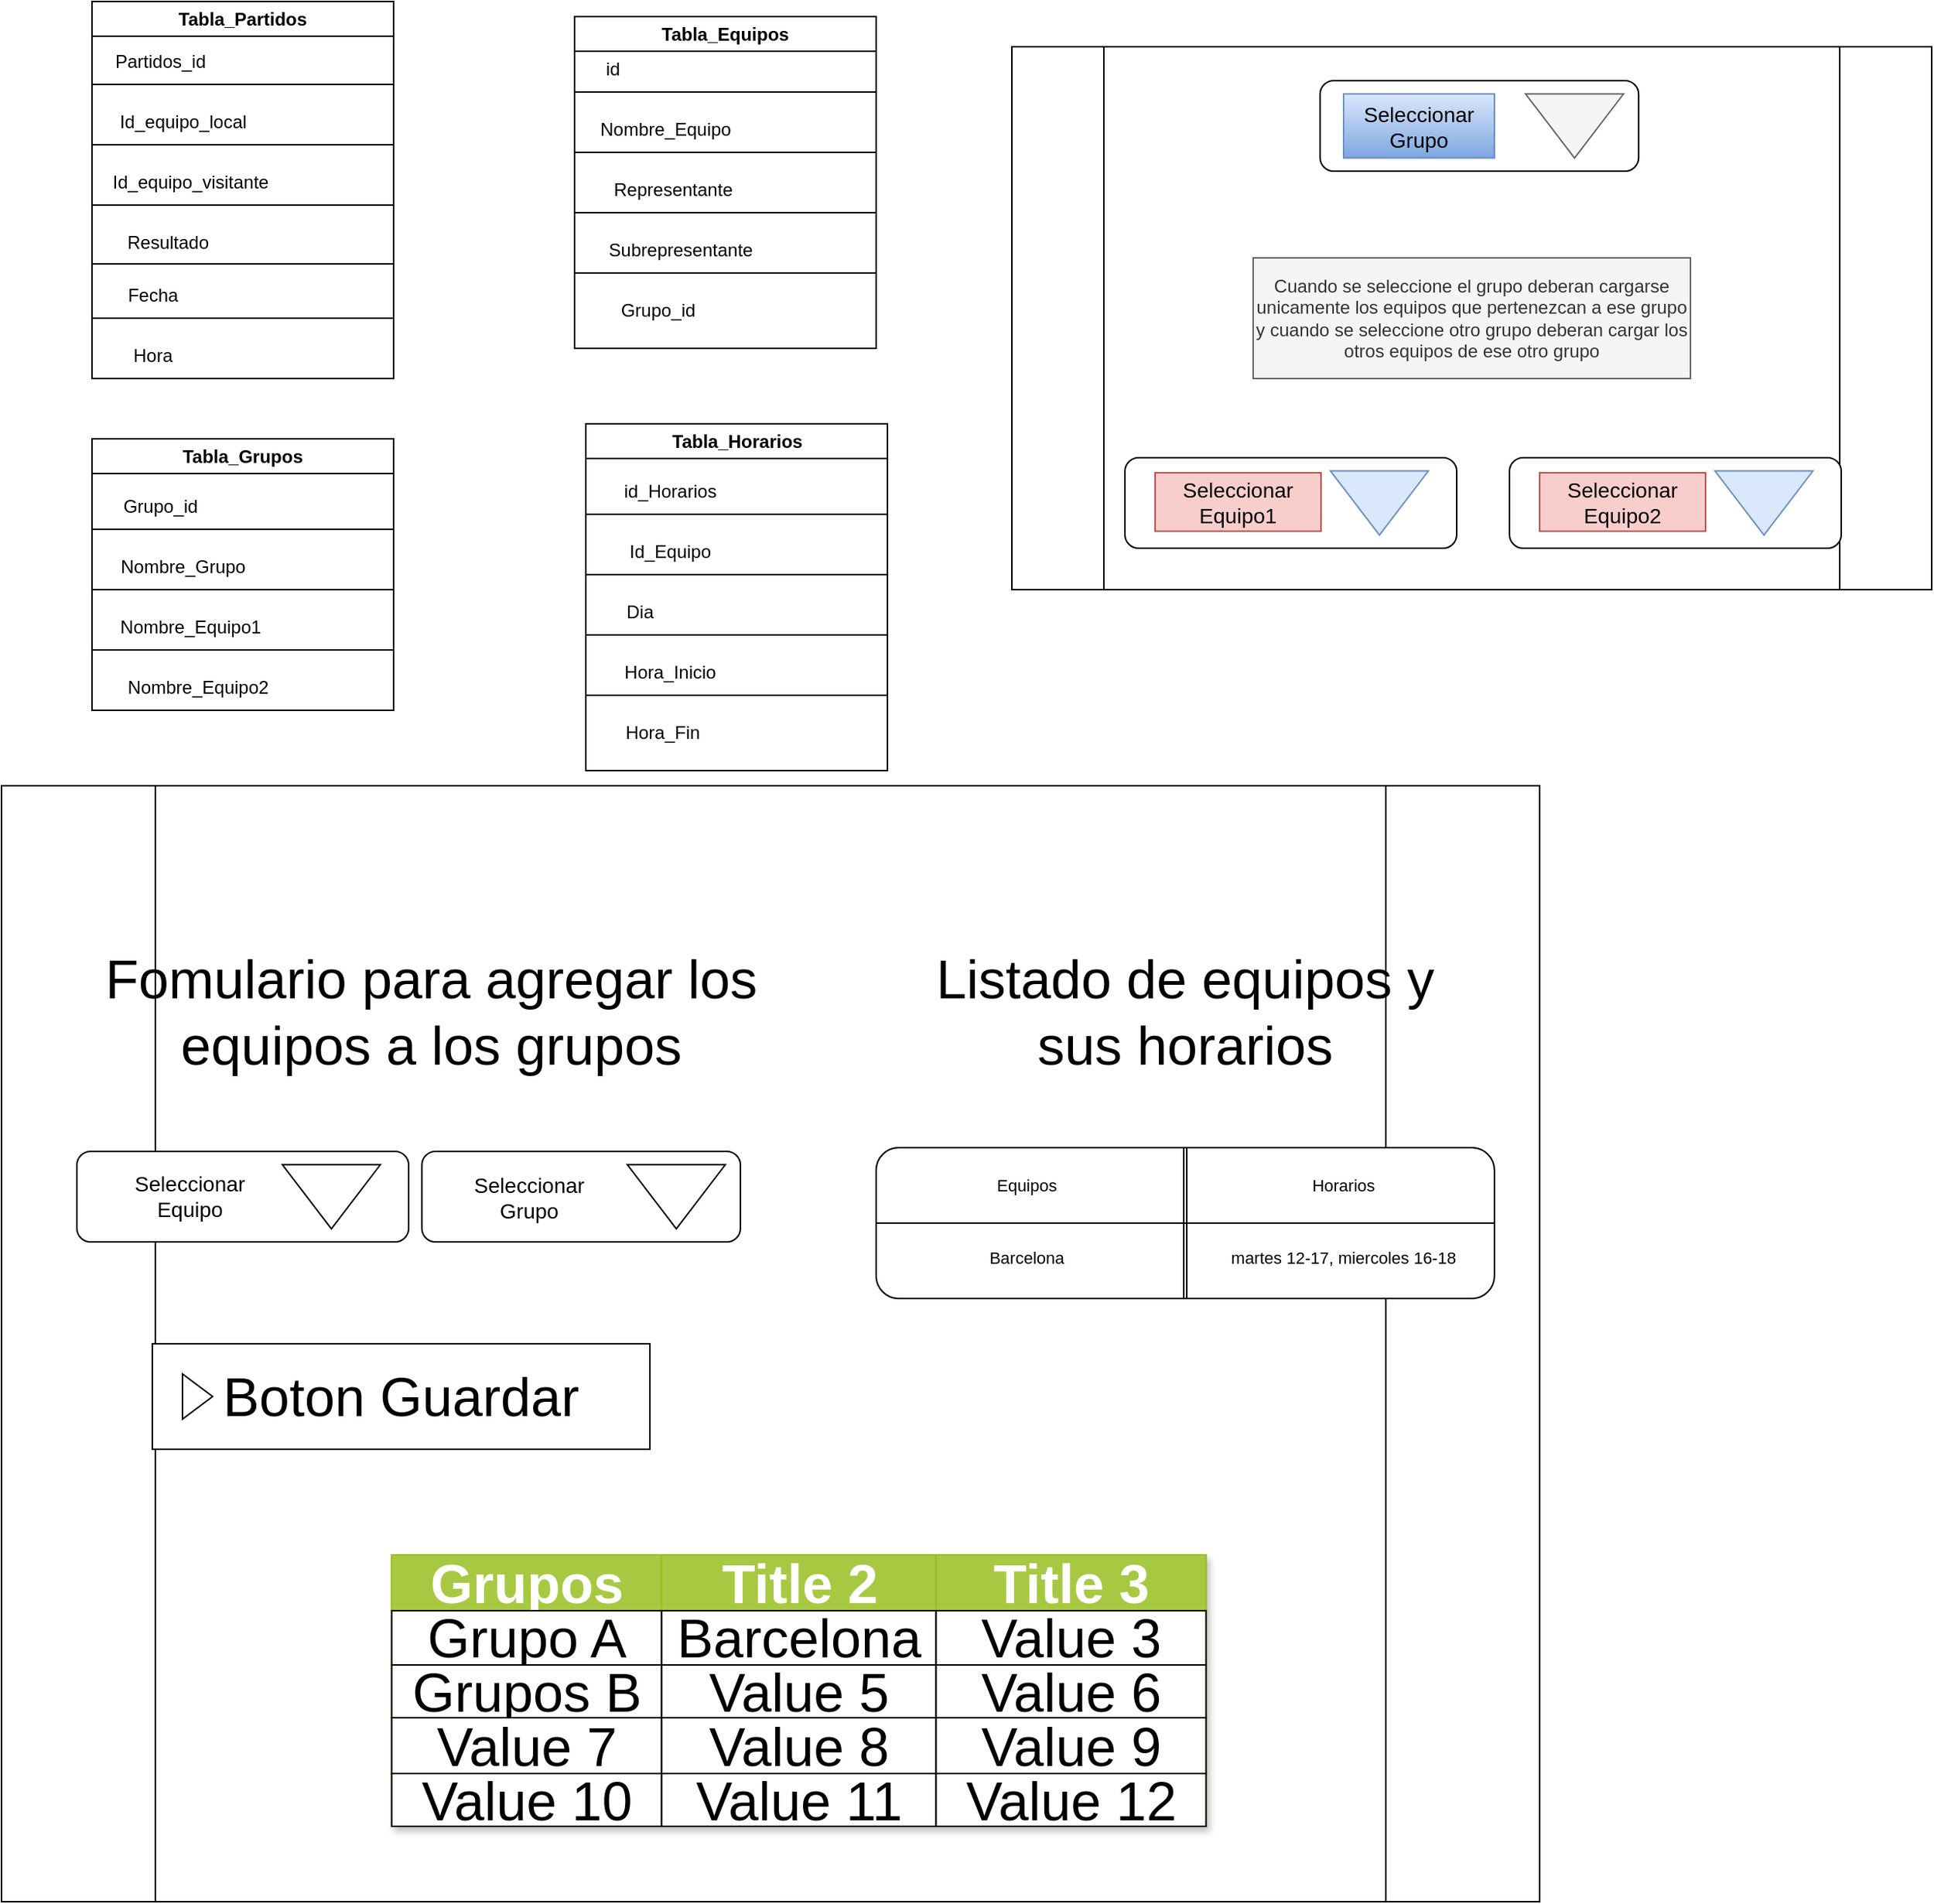 <mxfile>
    <diagram id="dJTnZtg11wNzAiVSVhEr" name="Página-1">
        <mxGraphModel dx="833" dy="452" grid="1" gridSize="10" guides="1" tooltips="1" connect="1" arrows="1" fold="1" page="1" pageScale="1" pageWidth="1169" pageHeight="1654" math="0" shadow="0">
            <root>
                <mxCell id="0"/>
                <mxCell id="1" parent="0"/>
                <mxCell id="2" value="Tabla_Partidos" style="swimlane;whiteSpace=wrap;html=1;" parent="1" vertex="1">
                    <mxGeometry x="70" y="20" width="200" height="250" as="geometry"/>
                </mxCell>
                <mxCell id="57" value="" style="endArrow=none;html=1;exitX=0;exitY=0.25;exitDx=0;exitDy=0;" parent="2" edge="1">
                    <mxGeometry width="50" height="50" relative="1" as="geometry">
                        <mxPoint y="40" as="sourcePoint"/>
                        <mxPoint y="45" as="targetPoint"/>
                    </mxGeometry>
                </mxCell>
                <mxCell id="58" value="Id_equipo_local" style="text;html=1;align=center;verticalAlign=middle;resizable=0;points=[];autosize=1;strokeColor=none;fillColor=none;" parent="2" vertex="1">
                    <mxGeometry x="5" y="65" width="110" height="30" as="geometry"/>
                </mxCell>
                <mxCell id="59" value="Partidos_id" style="text;html=1;align=center;verticalAlign=middle;resizable=0;points=[];autosize=1;strokeColor=none;fillColor=none;" parent="2" vertex="1">
                    <mxGeometry x="5" y="25" width="80" height="30" as="geometry"/>
                </mxCell>
                <mxCell id="60" value="" style="endArrow=none;html=1;startArrow=none;" parent="2" edge="1">
                    <mxGeometry width="50" height="50" relative="1" as="geometry">
                        <mxPoint y="55" as="sourcePoint"/>
                        <mxPoint x="200" y="55" as="targetPoint"/>
                    </mxGeometry>
                </mxCell>
                <mxCell id="61" value="" style="endArrow=none;html=1;startArrow=none;" parent="2" edge="1">
                    <mxGeometry width="50" height="50" relative="1" as="geometry">
                        <mxPoint y="95" as="sourcePoint"/>
                        <mxPoint x="200" y="95" as="targetPoint"/>
                    </mxGeometry>
                </mxCell>
                <mxCell id="62" value="" style="endArrow=none;html=1;startArrow=none;" parent="2" edge="1">
                    <mxGeometry width="50" height="50" relative="1" as="geometry">
                        <mxPoint y="135" as="sourcePoint"/>
                        <mxPoint x="200" y="135" as="targetPoint"/>
                    </mxGeometry>
                </mxCell>
                <mxCell id="63" value="Id_equipo_visitante" style="text;html=1;align=center;verticalAlign=middle;resizable=0;points=[];autosize=1;strokeColor=none;fillColor=none;" parent="2" vertex="1">
                    <mxGeometry y="105" width="130" height="30" as="geometry"/>
                </mxCell>
                <mxCell id="64" value="Resultado" style="text;html=1;align=center;verticalAlign=middle;resizable=0;points=[];autosize=1;strokeColor=none;fillColor=none;" parent="2" vertex="1">
                    <mxGeometry x="10" y="145" width="80" height="30" as="geometry"/>
                </mxCell>
                <mxCell id="65" value="" style="endArrow=none;html=1;startArrow=none;" parent="2" edge="1">
                    <mxGeometry width="50" height="50" relative="1" as="geometry">
                        <mxPoint y="174" as="sourcePoint"/>
                        <mxPoint x="200" y="174" as="targetPoint"/>
                    </mxGeometry>
                </mxCell>
                <mxCell id="66" value="Fecha" style="text;html=1;align=center;verticalAlign=middle;resizable=0;points=[];autosize=1;strokeColor=none;fillColor=none;" parent="2" vertex="1">
                    <mxGeometry x="10" y="180" width="60" height="30" as="geometry"/>
                </mxCell>
                <mxCell id="68" value="" style="endArrow=none;html=1;startArrow=none;" parent="2" edge="1">
                    <mxGeometry width="50" height="50" relative="1" as="geometry">
                        <mxPoint y="210" as="sourcePoint"/>
                        <mxPoint x="200" y="210" as="targetPoint"/>
                        <Array as="points">
                            <mxPoint x="100" y="210"/>
                        </Array>
                    </mxGeometry>
                </mxCell>
                <mxCell id="69" value="Hora" style="text;html=1;align=center;verticalAlign=middle;resizable=0;points=[];autosize=1;strokeColor=none;fillColor=none;" parent="2" vertex="1">
                    <mxGeometry x="15" y="220" width="50" height="30" as="geometry"/>
                </mxCell>
                <mxCell id="3" value="Tabla_Grupos" style="swimlane;whiteSpace=wrap;html=1;" parent="1" vertex="1">
                    <mxGeometry x="70" y="310" width="200" height="180" as="geometry"/>
                </mxCell>
                <mxCell id="21" value="" style="endArrow=none;html=1;exitX=0;exitY=0.25;exitDx=0;exitDy=0;" parent="3" source="3" edge="1">
                    <mxGeometry width="50" height="50" relative="1" as="geometry">
                        <mxPoint y="80" as="sourcePoint"/>
                        <mxPoint y="50" as="targetPoint"/>
                    </mxGeometry>
                </mxCell>
                <mxCell id="24" value="Nombre_Grupo" style="text;html=1;align=center;verticalAlign=middle;resizable=0;points=[];autosize=1;strokeColor=none;fillColor=none;" parent="3" vertex="1">
                    <mxGeometry x="5" y="70" width="110" height="30" as="geometry"/>
                </mxCell>
                <mxCell id="22" value="Grupo_id" style="text;html=1;align=center;verticalAlign=middle;resizable=0;points=[];autosize=1;strokeColor=none;fillColor=none;" parent="3" vertex="1">
                    <mxGeometry x="10" y="30" width="70" height="30" as="geometry"/>
                </mxCell>
                <mxCell id="6" value="" style="endArrow=none;html=1;startArrow=none;" parent="3" edge="1">
                    <mxGeometry width="50" height="50" relative="1" as="geometry">
                        <mxPoint y="60" as="sourcePoint"/>
                        <mxPoint x="200" y="60" as="targetPoint"/>
                    </mxGeometry>
                </mxCell>
                <mxCell id="25" value="" style="endArrow=none;html=1;startArrow=none;" parent="3" edge="1">
                    <mxGeometry width="50" height="50" relative="1" as="geometry">
                        <mxPoint y="100" as="sourcePoint"/>
                        <mxPoint x="200" y="100" as="targetPoint"/>
                    </mxGeometry>
                </mxCell>
                <mxCell id="26" value="" style="endArrow=none;html=1;startArrow=none;" parent="3" edge="1">
                    <mxGeometry width="50" height="50" relative="1" as="geometry">
                        <mxPoint y="140" as="sourcePoint"/>
                        <mxPoint x="200" y="140" as="targetPoint"/>
                    </mxGeometry>
                </mxCell>
                <mxCell id="27" value="Nombre_Equipo1" style="text;html=1;align=center;verticalAlign=middle;resizable=0;points=[];autosize=1;strokeColor=none;fillColor=none;" parent="3" vertex="1">
                    <mxGeometry x="5" y="110" width="120" height="30" as="geometry"/>
                </mxCell>
                <mxCell id="28" value="Nombre_Equipo2" style="text;html=1;align=center;verticalAlign=middle;resizable=0;points=[];autosize=1;strokeColor=none;fillColor=none;" parent="3" vertex="1">
                    <mxGeometry x="10" y="150" width="120" height="30" as="geometry"/>
                </mxCell>
                <mxCell id="4" value="Tabla_Horarios" style="swimlane;whiteSpace=wrap;html=1;" parent="1" vertex="1">
                    <mxGeometry x="397.5" y="300" width="200" height="230" as="geometry"/>
                </mxCell>
                <mxCell id="29" value="" style="endArrow=none;html=1;exitX=0;exitY=0.25;exitDx=0;exitDy=0;" parent="4" edge="1">
                    <mxGeometry width="50" height="50" relative="1" as="geometry">
                        <mxPoint y="50" as="sourcePoint"/>
                        <mxPoint y="50" as="targetPoint"/>
                    </mxGeometry>
                </mxCell>
                <mxCell id="30" value="Id_Equipo" style="text;html=1;align=center;verticalAlign=middle;resizable=0;points=[];autosize=1;strokeColor=none;fillColor=none;" parent="4" vertex="1">
                    <mxGeometry x="15" y="70" width="80" height="30" as="geometry"/>
                </mxCell>
                <mxCell id="31" value="id_Horarios" style="text;html=1;align=center;verticalAlign=middle;resizable=0;points=[];autosize=1;strokeColor=none;fillColor=none;" parent="4" vertex="1">
                    <mxGeometry x="15" y="30" width="80" height="30" as="geometry"/>
                </mxCell>
                <mxCell id="32" value="" style="endArrow=none;html=1;startArrow=none;" parent="4" edge="1">
                    <mxGeometry width="50" height="50" relative="1" as="geometry">
                        <mxPoint y="60" as="sourcePoint"/>
                        <mxPoint x="200" y="60" as="targetPoint"/>
                    </mxGeometry>
                </mxCell>
                <mxCell id="33" value="" style="endArrow=none;html=1;startArrow=none;" parent="4" edge="1">
                    <mxGeometry width="50" height="50" relative="1" as="geometry">
                        <mxPoint y="100" as="sourcePoint"/>
                        <mxPoint x="200" y="100" as="targetPoint"/>
                    </mxGeometry>
                </mxCell>
                <mxCell id="34" value="" style="endArrow=none;html=1;exitX=0;exitY=0.25;exitDx=0;exitDy=0;" parent="4" edge="1">
                    <mxGeometry width="50" height="50" relative="1" as="geometry">
                        <mxPoint y="130" as="sourcePoint"/>
                        <mxPoint y="130" as="targetPoint"/>
                    </mxGeometry>
                </mxCell>
                <mxCell id="35" value="Hora_Inicio" style="text;html=1;align=center;verticalAlign=middle;resizable=0;points=[];autosize=1;strokeColor=none;fillColor=none;" parent="4" vertex="1">
                    <mxGeometry x="15" y="150" width="80" height="30" as="geometry"/>
                </mxCell>
                <mxCell id="36" value="Dia" style="text;html=1;align=center;verticalAlign=middle;resizable=0;points=[];autosize=1;strokeColor=none;fillColor=none;" parent="4" vertex="1">
                    <mxGeometry x="15" y="110" width="40" height="30" as="geometry"/>
                </mxCell>
                <mxCell id="37" value="" style="endArrow=none;html=1;startArrow=none;" parent="4" edge="1">
                    <mxGeometry width="50" height="50" relative="1" as="geometry">
                        <mxPoint y="140" as="sourcePoint"/>
                        <mxPoint x="200" y="140" as="targetPoint"/>
                    </mxGeometry>
                </mxCell>
                <mxCell id="38" value="" style="endArrow=none;html=1;startArrow=none;" parent="4" edge="1">
                    <mxGeometry width="50" height="50" relative="1" as="geometry">
                        <mxPoint y="180" as="sourcePoint"/>
                        <mxPoint x="200" y="180" as="targetPoint"/>
                    </mxGeometry>
                </mxCell>
                <mxCell id="39" value="Hora_Fin" style="text;html=1;align=center;verticalAlign=middle;resizable=0;points=[];autosize=1;strokeColor=none;fillColor=none;" parent="4" vertex="1">
                    <mxGeometry x="15" y="190" width="70" height="30" as="geometry"/>
                </mxCell>
                <mxCell id="5" value="Tabla_Equipos" style="swimlane;whiteSpace=wrap;html=1;" parent="1" vertex="1">
                    <mxGeometry x="390" y="30" width="200" height="220" as="geometry"/>
                </mxCell>
                <mxCell id="40" value="" style="endArrow=none;html=1;exitX=0;exitY=0.25;exitDx=0;exitDy=0;" parent="5" edge="1">
                    <mxGeometry width="50" height="50" relative="1" as="geometry">
                        <mxPoint y="40" as="sourcePoint"/>
                        <mxPoint y="40" as="targetPoint"/>
                    </mxGeometry>
                </mxCell>
                <mxCell id="41" value="Nombre_Equipo" style="text;html=1;align=center;verticalAlign=middle;resizable=0;points=[];autosize=1;strokeColor=none;fillColor=none;" parent="5" vertex="1">
                    <mxGeometry x="5" y="60" width="110" height="30" as="geometry"/>
                </mxCell>
                <mxCell id="42" value="id" style="text;html=1;align=center;verticalAlign=middle;resizable=0;points=[];autosize=1;strokeColor=none;fillColor=none;" parent="5" vertex="1">
                    <mxGeometry x="10" y="20" width="30" height="30" as="geometry"/>
                </mxCell>
                <mxCell id="43" value="" style="endArrow=none;html=1;startArrow=none;" parent="5" edge="1">
                    <mxGeometry width="50" height="50" relative="1" as="geometry">
                        <mxPoint y="50" as="sourcePoint"/>
                        <mxPoint x="200" y="50" as="targetPoint"/>
                    </mxGeometry>
                </mxCell>
                <mxCell id="44" value="" style="endArrow=none;html=1;startArrow=none;" parent="5" edge="1">
                    <mxGeometry width="50" height="50" relative="1" as="geometry">
                        <mxPoint y="90" as="sourcePoint"/>
                        <mxPoint x="200" y="90" as="targetPoint"/>
                    </mxGeometry>
                </mxCell>
                <mxCell id="45" value="" style="endArrow=none;html=1;startArrow=none;" parent="5" edge="1">
                    <mxGeometry width="50" height="50" relative="1" as="geometry">
                        <mxPoint y="130" as="sourcePoint"/>
                        <mxPoint x="200" y="130" as="targetPoint"/>
                    </mxGeometry>
                </mxCell>
                <mxCell id="46" value="Representante" style="text;html=1;align=center;verticalAlign=middle;resizable=0;points=[];autosize=1;strokeColor=none;fillColor=none;" parent="5" vertex="1">
                    <mxGeometry x="15" y="100" width="100" height="30" as="geometry"/>
                </mxCell>
                <mxCell id="47" value="Subrepresentante" style="text;html=1;align=center;verticalAlign=middle;resizable=0;points=[];autosize=1;strokeColor=none;fillColor=none;" parent="5" vertex="1">
                    <mxGeometry x="10" y="140" width="120" height="30" as="geometry"/>
                </mxCell>
                <mxCell id="48" value="Grupo_id" style="text;html=1;align=center;verticalAlign=middle;resizable=0;points=[];autosize=1;strokeColor=none;fillColor=none;" parent="5" vertex="1">
                    <mxGeometry x="20" y="180" width="70" height="30" as="geometry"/>
                </mxCell>
                <mxCell id="49" value="" style="endArrow=none;html=1;startArrow=none;" parent="5" edge="1">
                    <mxGeometry width="50" height="50" relative="1" as="geometry">
                        <mxPoint y="170" as="sourcePoint"/>
                        <mxPoint x="200" y="170" as="targetPoint"/>
                    </mxGeometry>
                </mxCell>
                <mxCell id="102" value="" style="shape=process;whiteSpace=wrap;html=1;backgroundOutline=1;fontSize=36;" parent="1" vertex="1">
                    <mxGeometry x="10" y="540" width="1020" height="740" as="geometry"/>
                </mxCell>
                <mxCell id="119" value="" style="rounded=1;whiteSpace=wrap;html=1;" parent="1" vertex="1">
                    <mxGeometry x="60" y="782.5" width="220" height="60" as="geometry"/>
                </mxCell>
                <mxCell id="120" value="" style="rounded=1;whiteSpace=wrap;html=1;" parent="1" vertex="1">
                    <mxGeometry x="288.75" y="782.5" width="211.25" height="60" as="geometry"/>
                </mxCell>
                <mxCell id="121" value="" style="rounded=1;whiteSpace=wrap;html=1;fontSize=36;" parent="1" vertex="1">
                    <mxGeometry x="590" y="780" width="410" height="100" as="geometry"/>
                </mxCell>
                <mxCell id="122" style="edgeStyle=none;html=1;fontSize=11;" parent="1" edge="1">
                    <mxGeometry relative="1" as="geometry">
                        <mxPoint x="1020" y="880" as="targetPoint"/>
                        <mxPoint x="1020" y="880" as="sourcePoint"/>
                        <Array as="points">
                            <mxPoint x="1020" y="880"/>
                        </Array>
                    </mxGeometry>
                </mxCell>
                <mxCell id="123" value="" style="shape=link;html=1;fontSize=36;width=0;entryX=1;entryY=0.5;entryDx=0;entryDy=0;exitX=0;exitY=0.5;exitDx=0;exitDy=0;" parent="1" source="121" target="121" edge="1">
                    <mxGeometry width="100" relative="1" as="geometry">
                        <mxPoint x="600" y="869.5" as="sourcePoint"/>
                        <mxPoint x="720" y="870" as="targetPoint"/>
                    </mxGeometry>
                </mxCell>
                <mxCell id="124" value="Equipos" style="text;html=1;strokeColor=none;fillColor=none;align=center;verticalAlign=middle;whiteSpace=wrap;rounded=0;fontSize=11;" parent="1" vertex="1">
                    <mxGeometry x="660" y="790" width="60" height="30" as="geometry"/>
                </mxCell>
                <mxCell id="125" value="" style="shape=link;html=1;fontSize=36;width=-2;exitX=0.5;exitY=0;exitDx=0;exitDy=0;entryX=0.5;entryY=1;entryDx=0;entryDy=0;" parent="1" source="121" target="121" edge="1">
                    <mxGeometry width="100" relative="1" as="geometry">
                        <mxPoint x="720" y="1010" as="sourcePoint"/>
                        <mxPoint x="910" y="1010" as="targetPoint"/>
                    </mxGeometry>
                </mxCell>
                <mxCell id="126" value="Horarios" style="text;html=1;strokeColor=none;fillColor=none;align=center;verticalAlign=middle;whiteSpace=wrap;rounded=0;fontSize=11;" parent="1" vertex="1">
                    <mxGeometry x="870" y="790" width="60" height="30" as="geometry"/>
                </mxCell>
                <mxCell id="127" value="Barcelona" style="text;html=1;strokeColor=none;fillColor=none;align=center;verticalAlign=middle;whiteSpace=wrap;rounded=0;fontSize=11;" parent="1" vertex="1">
                    <mxGeometry x="660" y="837.5" width="60" height="30" as="geometry"/>
                </mxCell>
                <mxCell id="128" value="martes 12-17, miercoles 16-18" style="text;html=1;strokeColor=none;fillColor=none;align=center;verticalAlign=middle;whiteSpace=wrap;rounded=0;fontSize=11;" parent="1" vertex="1">
                    <mxGeometry x="820" y="835" width="160" height="35" as="geometry"/>
                </mxCell>
                <mxCell id="129" value="" style="triangle;whiteSpace=wrap;html=1;fontSize=11;rotation=90;" parent="1" vertex="1">
                    <mxGeometry x="436.25" y="780" width="42.5" height="65" as="geometry"/>
                </mxCell>
                <mxCell id="130" value="&lt;font style=&quot;font-size: 14px;&quot;&gt;Seleccionar Grupo&lt;/font&gt;" style="text;html=1;strokeColor=none;fillColor=none;align=center;verticalAlign=middle;whiteSpace=wrap;rounded=0;fontSize=11;" parent="1" vertex="1">
                    <mxGeometry x="310" y="797.5" width="100" height="30" as="geometry"/>
                </mxCell>
                <mxCell id="131" value="&lt;font style=&quot;font-size: 14px;&quot;&gt;Seleccionar Equipo&lt;/font&gt;" style="text;html=1;strokeColor=none;fillColor=none;align=center;verticalAlign=middle;whiteSpace=wrap;rounded=0;fontSize=11;" parent="1" vertex="1">
                    <mxGeometry x="80" y="792.5" width="110" height="38.75" as="geometry"/>
                </mxCell>
                <mxCell id="132" value="" style="triangle;whiteSpace=wrap;html=1;fontSize=11;rotation=90;" parent="1" vertex="1">
                    <mxGeometry x="207.5" y="780" width="42.5" height="65" as="geometry"/>
                </mxCell>
                <mxCell id="133" value="&lt;span style=&quot;font-size: 36px;&quot;&gt;Fomulario para agregar los equipos a los grupos&lt;/span&gt;" style="text;html=1;strokeColor=none;fillColor=none;align=center;verticalAlign=middle;whiteSpace=wrap;rounded=0;fontSize=14;" parent="1" vertex="1">
                    <mxGeometry x="40" y="640" width="510" height="100" as="geometry"/>
                </mxCell>
                <mxCell id="134" value="&lt;font style=&quot;font-size: 36px;&quot;&gt;Listado de equipos y sus horarios&lt;/font&gt;" style="text;html=1;strokeColor=none;fillColor=none;align=center;verticalAlign=middle;whiteSpace=wrap;rounded=0;fontSize=14;" parent="1" vertex="1">
                    <mxGeometry x="615" y="650" width="360" height="80" as="geometry"/>
                </mxCell>
                <mxCell id="135" value="Boton Guardar" style="html=1;whiteSpace=wrap;container=1;recursiveResize=0;collapsible=0;fontSize=36;" parent="1" vertex="1">
                    <mxGeometry x="110" y="910" width="330" height="70" as="geometry"/>
                </mxCell>
                <mxCell id="136" value="" style="triangle;html=1;whiteSpace=wrap;fontSize=36;" parent="135" vertex="1">
                    <mxGeometry x="20" y="20" width="20" height="30" as="geometry"/>
                </mxCell>
                <mxCell id="137" value="Assets" style="childLayout=tableLayout;recursiveResize=0;strokeColor=#98bf21;fillColor=#A7C942;shadow=1;fontSize=36;" parent="1" vertex="1">
                    <mxGeometry x="268.75" y="1050" width="540" height="180" as="geometry"/>
                </mxCell>
                <mxCell id="138" style="shape=tableRow;horizontal=0;startSize=0;swimlaneHead=0;swimlaneBody=0;top=0;left=0;bottom=0;right=0;dropTarget=0;collapsible=0;recursiveResize=0;expand=0;fontStyle=0;strokeColor=inherit;fillColor=#ffffff;fontSize=36;" parent="137" vertex="1">
                    <mxGeometry width="540" height="37" as="geometry"/>
                </mxCell>
                <mxCell id="139" value="Grupos" style="connectable=0;recursiveResize=0;strokeColor=inherit;fillColor=#A7C942;align=center;fontStyle=1;fontColor=#FFFFFF;html=1;fontSize=36;" parent="138" vertex="1">
                    <mxGeometry width="179" height="37" as="geometry">
                        <mxRectangle width="179" height="37" as="alternateBounds"/>
                    </mxGeometry>
                </mxCell>
                <mxCell id="140" value="Title 2" style="connectable=0;recursiveResize=0;strokeColor=inherit;fillColor=#A7C942;align=center;fontStyle=1;fontColor=#FFFFFF;html=1;fontSize=36;" parent="138" vertex="1">
                    <mxGeometry x="179" width="182" height="37" as="geometry">
                        <mxRectangle width="182" height="37" as="alternateBounds"/>
                    </mxGeometry>
                </mxCell>
                <mxCell id="141" value="Title 3" style="connectable=0;recursiveResize=0;strokeColor=inherit;fillColor=#A7C942;align=center;fontStyle=1;fontColor=#FFFFFF;html=1;fontSize=36;" parent="138" vertex="1">
                    <mxGeometry x="361" width="179" height="37" as="geometry">
                        <mxRectangle width="179" height="37" as="alternateBounds"/>
                    </mxGeometry>
                </mxCell>
                <mxCell id="142" value="" style="shape=tableRow;horizontal=0;startSize=0;swimlaneHead=0;swimlaneBody=0;top=0;left=0;bottom=0;right=0;dropTarget=0;collapsible=0;recursiveResize=0;expand=0;fontStyle=0;strokeColor=inherit;fillColor=#ffffff;fontSize=36;" parent="137" vertex="1">
                    <mxGeometry y="37" width="540" height="36" as="geometry"/>
                </mxCell>
                <mxCell id="143" value="Grupo A" style="connectable=0;recursiveResize=0;align=center;whiteSpace=wrap;html=1;fontSize=36;" parent="142" vertex="1">
                    <mxGeometry width="179" height="36" as="geometry">
                        <mxRectangle width="179" height="36" as="alternateBounds"/>
                    </mxGeometry>
                </mxCell>
                <mxCell id="144" value="Barcelona" style="connectable=0;recursiveResize=0;align=center;whiteSpace=wrap;html=1;fontSize=36;" parent="142" vertex="1">
                    <mxGeometry x="179" width="182" height="36" as="geometry">
                        <mxRectangle width="182" height="36" as="alternateBounds"/>
                    </mxGeometry>
                </mxCell>
                <mxCell id="145" value="Value 3" style="connectable=0;recursiveResize=0;align=center;whiteSpace=wrap;html=1;fontSize=36;" parent="142" vertex="1">
                    <mxGeometry x="361" width="179" height="36" as="geometry">
                        <mxRectangle width="179" height="36" as="alternateBounds"/>
                    </mxGeometry>
                </mxCell>
                <mxCell id="146" value="" style="shape=tableRow;horizontal=0;startSize=0;swimlaneHead=0;swimlaneBody=0;top=0;left=0;bottom=0;right=0;dropTarget=0;collapsible=0;recursiveResize=0;expand=0;fontStyle=1;strokeColor=inherit;fillColor=#EAF2D3;fontSize=36;" parent="137" vertex="1">
                    <mxGeometry y="73" width="540" height="35" as="geometry"/>
                </mxCell>
                <mxCell id="147" value="Grupos B" style="connectable=0;recursiveResize=0;whiteSpace=wrap;html=1;fontSize=36;" parent="146" vertex="1">
                    <mxGeometry width="179" height="35" as="geometry">
                        <mxRectangle width="179" height="35" as="alternateBounds"/>
                    </mxGeometry>
                </mxCell>
                <mxCell id="148" value="Value 5" style="connectable=0;recursiveResize=0;whiteSpace=wrap;html=1;fontSize=36;" parent="146" vertex="1">
                    <mxGeometry x="179" width="182" height="35" as="geometry">
                        <mxRectangle width="182" height="35" as="alternateBounds"/>
                    </mxGeometry>
                </mxCell>
                <mxCell id="149" value="Value 6" style="connectable=0;recursiveResize=0;whiteSpace=wrap;html=1;fontSize=36;" parent="146" vertex="1">
                    <mxGeometry x="361" width="179" height="35" as="geometry">
                        <mxRectangle width="179" height="35" as="alternateBounds"/>
                    </mxGeometry>
                </mxCell>
                <mxCell id="150" value="" style="shape=tableRow;horizontal=0;startSize=0;swimlaneHead=0;swimlaneBody=0;top=0;left=0;bottom=0;right=0;dropTarget=0;collapsible=0;recursiveResize=0;expand=0;fontStyle=0;strokeColor=inherit;fillColor=#ffffff;fontSize=36;" parent="137" vertex="1">
                    <mxGeometry y="108" width="540" height="37" as="geometry"/>
                </mxCell>
                <mxCell id="151" value="Value 7" style="connectable=0;recursiveResize=0;fontStyle=0;align=center;whiteSpace=wrap;html=1;fontSize=36;" parent="150" vertex="1">
                    <mxGeometry width="179" height="37" as="geometry">
                        <mxRectangle width="179" height="37" as="alternateBounds"/>
                    </mxGeometry>
                </mxCell>
                <mxCell id="152" value="Value 8" style="connectable=0;recursiveResize=0;fontStyle=0;align=center;whiteSpace=wrap;html=1;fontSize=36;" parent="150" vertex="1">
                    <mxGeometry x="179" width="182" height="37" as="geometry">
                        <mxRectangle width="182" height="37" as="alternateBounds"/>
                    </mxGeometry>
                </mxCell>
                <mxCell id="153" value="Value 9" style="connectable=0;recursiveResize=0;fontStyle=0;align=center;whiteSpace=wrap;html=1;fontSize=36;" parent="150" vertex="1">
                    <mxGeometry x="361" width="179" height="37" as="geometry">
                        <mxRectangle width="179" height="37" as="alternateBounds"/>
                    </mxGeometry>
                </mxCell>
                <mxCell id="154" value="" style="shape=tableRow;horizontal=0;startSize=0;swimlaneHead=0;swimlaneBody=0;top=0;left=0;bottom=0;right=0;dropTarget=0;collapsible=0;recursiveResize=0;expand=0;fontStyle=1;strokeColor=inherit;fillColor=#EAF2D3;fontSize=36;" parent="137" vertex="1">
                    <mxGeometry y="145" width="540" height="35" as="geometry"/>
                </mxCell>
                <mxCell id="155" value="Value 10" style="connectable=0;recursiveResize=0;whiteSpace=wrap;html=1;fontSize=36;" parent="154" vertex="1">
                    <mxGeometry width="179" height="35" as="geometry">
                        <mxRectangle width="179" height="35" as="alternateBounds"/>
                    </mxGeometry>
                </mxCell>
                <mxCell id="156" value="Value 11" style="connectable=0;recursiveResize=0;whiteSpace=wrap;html=1;fontSize=36;" parent="154" vertex="1">
                    <mxGeometry x="179" width="182" height="35" as="geometry">
                        <mxRectangle width="182" height="35" as="alternateBounds"/>
                    </mxGeometry>
                </mxCell>
                <mxCell id="157" value="Value 12" style="connectable=0;recursiveResize=0;whiteSpace=wrap;html=1;fontSize=36;" parent="154" vertex="1">
                    <mxGeometry x="361" width="179" height="35" as="geometry">
                        <mxRectangle width="179" height="35" as="alternateBounds"/>
                    </mxGeometry>
                </mxCell>
                <mxCell id="165" value="" style="shape=process;whiteSpace=wrap;html=1;backgroundOutline=1;" vertex="1" parent="1">
                    <mxGeometry x="680" y="50" width="610" height="360" as="geometry"/>
                </mxCell>
                <mxCell id="166" value="" style="rounded=1;whiteSpace=wrap;html=1;" vertex="1" parent="1">
                    <mxGeometry x="1010" y="322.5" width="220" height="60" as="geometry"/>
                </mxCell>
                <mxCell id="167" value="" style="rounded=1;whiteSpace=wrap;html=1;" vertex="1" parent="1">
                    <mxGeometry x="884.38" y="72.5" width="211.25" height="60" as="geometry"/>
                </mxCell>
                <mxCell id="168" value="" style="triangle;whiteSpace=wrap;html=1;fontSize=11;rotation=90;fillColor=#f5f5f5;fontColor=#333333;strokeColor=#666666;" vertex="1" parent="1">
                    <mxGeometry x="1031.88" y="70" width="42.5" height="65" as="geometry"/>
                </mxCell>
                <mxCell id="169" value="&lt;font style=&quot;font-size: 14px;&quot;&gt;Seleccionar Grupo&lt;/font&gt;" style="text;html=1;strokeColor=#6c8ebf;fillColor=#dae8fc;align=center;verticalAlign=middle;whiteSpace=wrap;rounded=0;fontSize=11;gradientColor=#7ea6e0;" vertex="1" parent="1">
                    <mxGeometry x="900" y="81.25" width="100" height="42.5" as="geometry"/>
                </mxCell>
                <mxCell id="170" value="&lt;font style=&quot;font-size: 14px;&quot;&gt;Seleccionar Equipo2&lt;/font&gt;" style="text;html=1;strokeColor=#b85450;fillColor=#f8cecc;align=center;verticalAlign=middle;whiteSpace=wrap;rounded=0;fontSize=11;" vertex="1" parent="1">
                    <mxGeometry x="1030" y="332.5" width="110" height="38.75" as="geometry"/>
                </mxCell>
                <mxCell id="171" value="" style="triangle;whiteSpace=wrap;html=1;fontSize=11;rotation=90;fillColor=#dae8fc;strokeColor=#6c8ebf;" vertex="1" parent="1">
                    <mxGeometry x="1157.5" y="320" width="42.5" height="65" as="geometry"/>
                </mxCell>
                <mxCell id="172" value="" style="rounded=1;whiteSpace=wrap;html=1;" vertex="1" parent="1">
                    <mxGeometry x="755" y="322.5" width="220" height="60" as="geometry"/>
                </mxCell>
                <mxCell id="173" value="&lt;font style=&quot;font-size: 14px;&quot;&gt;Seleccionar Equipo1&lt;/font&gt;" style="text;html=1;strokeColor=#b85450;fillColor=#f8cecc;align=center;verticalAlign=middle;whiteSpace=wrap;rounded=0;fontSize=11;" vertex="1" parent="1">
                    <mxGeometry x="775" y="332.5" width="110" height="38.75" as="geometry"/>
                </mxCell>
                <mxCell id="174" value="" style="triangle;whiteSpace=wrap;html=1;fontSize=11;rotation=90;fillColor=#dae8fc;strokeColor=#6c8ebf;" vertex="1" parent="1">
                    <mxGeometry x="902.5" y="320" width="42.5" height="65" as="geometry"/>
                </mxCell>
                <mxCell id="176" value="Cuando se seleccione el grupo deberan cargarse unicamente los equipos que pertenezcan a ese grupo y cuando se seleccione otro grupo deberan cargar los otros equipos de ese otro grupo" style="text;html=1;strokeColor=#666666;fillColor=#f5f5f5;align=center;verticalAlign=middle;whiteSpace=wrap;rounded=0;fontColor=#333333;" vertex="1" parent="1">
                    <mxGeometry x="840" y="190" width="290" height="80" as="geometry"/>
                </mxCell>
            </root>
        </mxGraphModel>
    </diagram>
</mxfile>